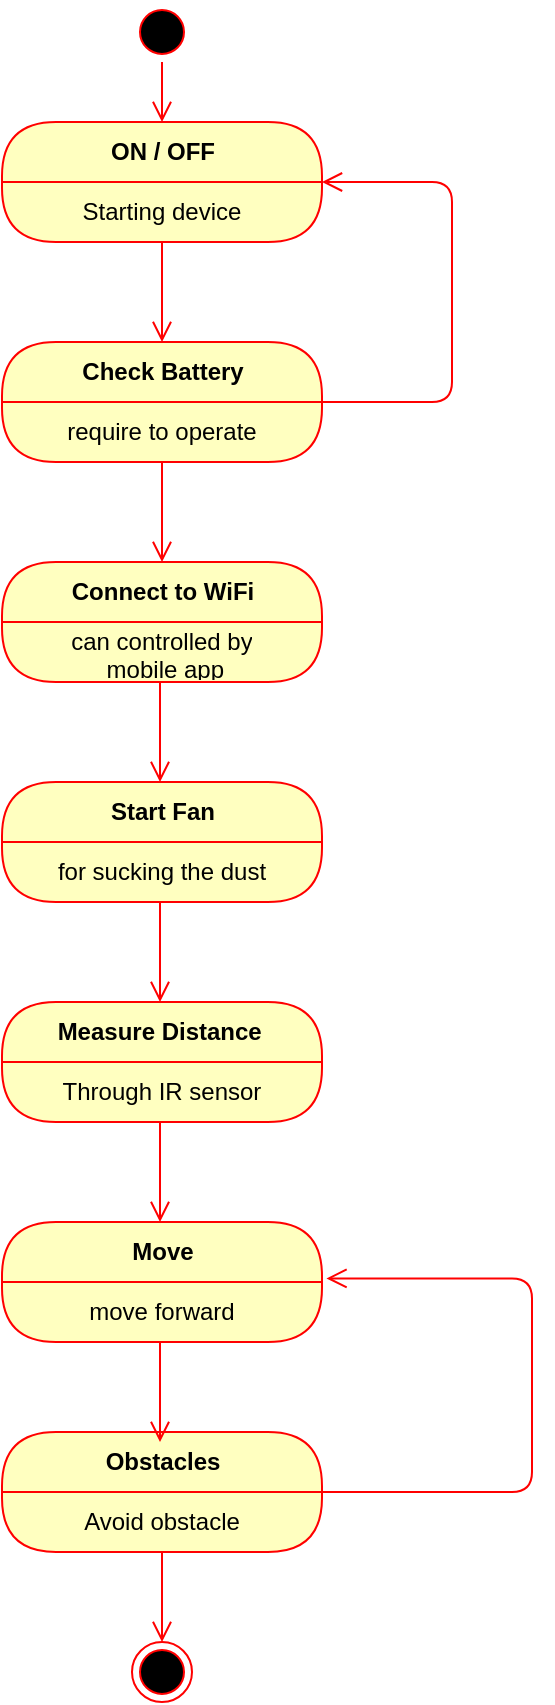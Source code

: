 <mxfile version="10.6.0" type="github"><diagram id="Pd0YVQy6RpO1D7DWIxUg" name="Page-1"><mxGraphModel dx="1250" dy="533" grid="1" gridSize="10" guides="1" tooltips="1" connect="1" arrows="1" fold="1" page="1" pageScale="1" pageWidth="850" pageHeight="1100" math="0" shadow="0"><root><mxCell id="0"/><mxCell id="1" parent="0"/><mxCell id="pmJXRs0H2CLUw5O94zik-1" value="" style="ellipse;html=1;shape=startState;fillColor=#000000;strokeColor=#ff0000;" vertex="1" parent="1"><mxGeometry x="120" y="60" width="30" height="30" as="geometry"/></mxCell><mxCell id="pmJXRs0H2CLUw5O94zik-2" value="" style="edgeStyle=orthogonalEdgeStyle;html=1;verticalAlign=bottom;endArrow=open;endSize=8;strokeColor=#ff0000;" edge="1" source="pmJXRs0H2CLUw5O94zik-1" parent="1"><mxGeometry relative="1" as="geometry"><mxPoint x="135" y="120" as="targetPoint"/></mxGeometry></mxCell><mxCell id="pmJXRs0H2CLUw5O94zik-3" value="ON / OFF" style="swimlane;html=1;fontStyle=1;align=center;verticalAlign=middle;childLayout=stackLayout;horizontal=1;startSize=30;horizontalStack=0;resizeParent=0;resizeLast=1;container=0;fontColor=#000000;collapsible=0;rounded=1;arcSize=30;strokeColor=#ff0000;fillColor=#ffffc0;swimlaneFillColor=#ffffc0;" vertex="1" parent="1"><mxGeometry x="55" y="120" width="160" height="60" as="geometry"/></mxCell><mxCell id="pmJXRs0H2CLUw5O94zik-4" value="Starting device" style="text;html=1;strokeColor=none;fillColor=none;align=center;verticalAlign=middle;spacingLeft=4;spacingRight=4;whiteSpace=wrap;overflow=hidden;rotatable=0;fontColor=#000000;" vertex="1" parent="pmJXRs0H2CLUw5O94zik-3"><mxGeometry y="30" width="160" height="30" as="geometry"/></mxCell><mxCell id="pmJXRs0H2CLUw5O94zik-5" value="" style="edgeStyle=orthogonalEdgeStyle;html=1;verticalAlign=bottom;endArrow=open;endSize=8;strokeColor=#ff0000;" edge="1" source="pmJXRs0H2CLUw5O94zik-3" parent="1"><mxGeometry relative="1" as="geometry"><mxPoint x="135" y="230" as="targetPoint"/></mxGeometry></mxCell><mxCell id="pmJXRs0H2CLUw5O94zik-6" value="Check Battery" style="swimlane;html=1;fontStyle=1;align=center;verticalAlign=middle;childLayout=stackLayout;horizontal=1;startSize=30;horizontalStack=0;resizeParent=0;resizeLast=1;container=0;fontColor=#000000;collapsible=0;rounded=1;arcSize=30;strokeColor=#ff0000;fillColor=#ffffc0;swimlaneFillColor=#ffffc0;" vertex="1" parent="1"><mxGeometry x="55" y="230" width="160" height="60" as="geometry"/></mxCell><mxCell id="pmJXRs0H2CLUw5O94zik-7" value="require to operate" style="text;html=1;strokeColor=none;fillColor=none;align=center;verticalAlign=middle;spacingLeft=4;spacingRight=4;whiteSpace=wrap;overflow=hidden;rotatable=0;fontColor=#000000;" vertex="1" parent="pmJXRs0H2CLUw5O94zik-6"><mxGeometry y="30" width="160" height="30" as="geometry"/></mxCell><mxCell id="pmJXRs0H2CLUw5O94zik-9" value="Subtitle" style="text;html=1;strokeColor=none;fillColor=none;align=center;verticalAlign=middle;spacingLeft=4;spacingRight=4;whiteSpace=wrap;overflow=hidden;rotatable=0;fontColor=#000000;" vertex="1" parent="pmJXRs0H2CLUw5O94zik-6"><mxGeometry y="60" width="160" as="geometry"/></mxCell><mxCell id="pmJXRs0H2CLUw5O94zik-8" value="" style="edgeStyle=orthogonalEdgeStyle;html=1;verticalAlign=bottom;endArrow=open;endSize=8;strokeColor=#ff0000;" edge="1" source="pmJXRs0H2CLUw5O94zik-6" parent="1"><mxGeometry relative="1" as="geometry"><mxPoint x="135" y="340" as="targetPoint"/></mxGeometry></mxCell><mxCell id="pmJXRs0H2CLUw5O94zik-10" value="Measure Distance&amp;nbsp;" style="swimlane;html=1;fontStyle=1;align=center;verticalAlign=middle;childLayout=stackLayout;horizontal=1;startSize=30;horizontalStack=0;resizeParent=0;resizeLast=1;container=0;fontColor=#000000;collapsible=0;rounded=1;arcSize=30;strokeColor=#ff0000;fillColor=#ffffc0;swimlaneFillColor=#ffffc0;" vertex="1" parent="1"><mxGeometry x="55" y="560" width="160" height="60" as="geometry"/></mxCell><mxCell id="pmJXRs0H2CLUw5O94zik-11" value="Through IR sensor" style="text;html=1;strokeColor=none;fillColor=none;align=center;verticalAlign=middle;spacingLeft=4;spacingRight=4;whiteSpace=wrap;overflow=hidden;rotatable=0;fontColor=#000000;" vertex="1" parent="pmJXRs0H2CLUw5O94zik-10"><mxGeometry y="30" width="160" height="30" as="geometry"/></mxCell><mxCell id="pmJXRs0H2CLUw5O94zik-17" value="Connect to WiFi" style="swimlane;html=1;fontStyle=1;align=center;verticalAlign=middle;childLayout=stackLayout;horizontal=1;startSize=30;horizontalStack=0;resizeParent=0;resizeLast=1;container=0;fontColor=#000000;collapsible=0;rounded=1;arcSize=30;strokeColor=#ff0000;fillColor=#ffffc0;swimlaneFillColor=#ffffc0;" vertex="1" parent="1"><mxGeometry x="55" y="340" width="160" height="60" as="geometry"/></mxCell><mxCell id="pmJXRs0H2CLUw5O94zik-18" value="can controlled by&lt;br&gt;&amp;nbsp;mobile app" style="text;html=1;strokeColor=none;fillColor=none;align=center;verticalAlign=middle;spacingLeft=4;spacingRight=4;whiteSpace=wrap;overflow=hidden;rotatable=0;fontColor=#000000;" vertex="1" parent="pmJXRs0H2CLUw5O94zik-17"><mxGeometry y="30" width="160" height="30" as="geometry"/></mxCell><mxCell id="pmJXRs0H2CLUw5O94zik-13" value="Start Fan" style="swimlane;html=1;fontStyle=1;align=center;verticalAlign=middle;childLayout=stackLayout;horizontal=1;startSize=30;horizontalStack=0;resizeParent=0;resizeLast=1;container=0;fontColor=#000000;collapsible=0;rounded=1;arcSize=30;strokeColor=#ff0000;fillColor=#ffffc0;swimlaneFillColor=#ffffc0;" vertex="1" parent="1"><mxGeometry x="55" y="450" width="160" height="60" as="geometry"/></mxCell><mxCell id="pmJXRs0H2CLUw5O94zik-14" value="for sucking the dust" style="text;html=1;strokeColor=none;fillColor=none;align=center;verticalAlign=middle;spacingLeft=4;spacingRight=4;whiteSpace=wrap;overflow=hidden;rotatable=0;fontColor=#000000;" vertex="1" parent="pmJXRs0H2CLUw5O94zik-13"><mxGeometry y="30" width="160" height="30" as="geometry"/></mxCell><mxCell id="pmJXRs0H2CLUw5O94zik-23" value="Move" style="swimlane;html=1;fontStyle=1;align=center;verticalAlign=middle;childLayout=stackLayout;horizontal=1;startSize=30;horizontalStack=0;resizeParent=0;resizeLast=1;container=0;fontColor=#000000;collapsible=0;rounded=1;arcSize=30;strokeColor=#ff0000;fillColor=#ffffc0;swimlaneFillColor=#ffffc0;" vertex="1" parent="1"><mxGeometry x="55" y="670" width="160" height="60" as="geometry"/></mxCell><mxCell id="pmJXRs0H2CLUw5O94zik-24" value="move forward" style="text;html=1;strokeColor=none;fillColor=none;align=center;verticalAlign=middle;spacingLeft=4;spacingRight=4;whiteSpace=wrap;overflow=hidden;rotatable=0;fontColor=#000000;" vertex="1" parent="pmJXRs0H2CLUw5O94zik-23"><mxGeometry y="30" width="160" height="30" as="geometry"/></mxCell><mxCell id="pmJXRs0H2CLUw5O94zik-26" value="" style="ellipse;html=1;shape=endState;fillColor=#000000;strokeColor=#ff0000;" vertex="1" parent="1"><mxGeometry x="120" y="880" width="30" height="30" as="geometry"/></mxCell><mxCell id="pmJXRs0H2CLUw5O94zik-32" value="" style="edgeStyle=orthogonalEdgeStyle;html=1;verticalAlign=bottom;endArrow=open;endSize=8;strokeColor=#ff0000;" edge="1" parent="1"><mxGeometry relative="1" as="geometry"><mxPoint x="134" y="450" as="targetPoint"/><mxPoint x="134" y="400" as="sourcePoint"/></mxGeometry></mxCell><mxCell id="pmJXRs0H2CLUw5O94zik-33" value="" style="edgeStyle=orthogonalEdgeStyle;html=1;verticalAlign=bottom;endArrow=open;endSize=8;strokeColor=#ff0000;" edge="1" parent="1"><mxGeometry relative="1" as="geometry"><mxPoint x="134" y="560" as="targetPoint"/><mxPoint x="134" y="510" as="sourcePoint"/></mxGeometry></mxCell><mxCell id="pmJXRs0H2CLUw5O94zik-34" value="" style="edgeStyle=orthogonalEdgeStyle;html=1;verticalAlign=bottom;endArrow=open;endSize=8;strokeColor=#ff0000;" edge="1" parent="1"><mxGeometry relative="1" as="geometry"><mxPoint x="134" y="670" as="targetPoint"/><mxPoint x="134" y="620" as="sourcePoint"/></mxGeometry></mxCell><mxCell id="pmJXRs0H2CLUw5O94zik-36" value="" style="edgeStyle=orthogonalEdgeStyle;html=1;verticalAlign=bottom;endArrow=open;endSize=8;strokeColor=#ff0000;entryX=1;entryY=0;entryDx=0;entryDy=0;entryPerimeter=0;" edge="1" parent="1" target="pmJXRs0H2CLUw5O94zik-4"><mxGeometry relative="1" as="geometry"><mxPoint x="290" y="150" as="targetPoint"/><mxPoint x="215" y="260" as="sourcePoint"/><Array as="points"><mxPoint x="215" y="260"/><mxPoint x="280" y="260"/><mxPoint x="280" y="150"/></Array></mxGeometry></mxCell><mxCell id="pmJXRs0H2CLUw5O94zik-37" value="Obstacles" style="swimlane;html=1;fontStyle=1;align=center;verticalAlign=middle;childLayout=stackLayout;horizontal=1;startSize=30;horizontalStack=0;resizeParent=0;resizeLast=1;container=0;fontColor=#000000;collapsible=0;rounded=1;arcSize=30;strokeColor=#ff0000;fillColor=#ffffc0;swimlaneFillColor=#ffffc0;" vertex="1" parent="1"><mxGeometry x="55" y="775" width="160" height="60" as="geometry"/></mxCell><mxCell id="pmJXRs0H2CLUw5O94zik-38" value="Avoid obstacle" style="text;html=1;strokeColor=none;fillColor=none;align=center;verticalAlign=middle;spacingLeft=4;spacingRight=4;whiteSpace=wrap;overflow=hidden;rotatable=0;fontColor=#000000;" vertex="1" parent="pmJXRs0H2CLUw5O94zik-37"><mxGeometry y="30" width="160" height="30" as="geometry"/></mxCell><mxCell id="pmJXRs0H2CLUw5O94zik-39" value="" style="edgeStyle=orthogonalEdgeStyle;html=1;verticalAlign=bottom;endArrow=open;endSize=8;strokeColor=#ff0000;" edge="1" source="pmJXRs0H2CLUw5O94zik-37" parent="1"><mxGeometry relative="1" as="geometry"><mxPoint x="135" y="880" as="targetPoint"/></mxGeometry></mxCell><mxCell id="pmJXRs0H2CLUw5O94zik-41" value="" style="edgeStyle=orthogonalEdgeStyle;html=1;verticalAlign=bottom;endArrow=open;endSize=8;strokeColor=#ff0000;" edge="1" parent="1"><mxGeometry relative="1" as="geometry"><mxPoint x="134" y="780" as="targetPoint"/><mxPoint x="134" y="730" as="sourcePoint"/></mxGeometry></mxCell><mxCell id="pmJXRs0H2CLUw5O94zik-42" value="" style="edgeStyle=orthogonalEdgeStyle;html=1;verticalAlign=bottom;endArrow=open;endSize=8;strokeColor=#ff0000;exitX=1;exitY=0.5;exitDx=0;exitDy=0;entryX=1.014;entryY=-0.06;entryDx=0;entryDy=0;entryPerimeter=0;" edge="1" parent="1" source="pmJXRs0H2CLUw5O94zik-37" target="pmJXRs0H2CLUw5O94zik-24"><mxGeometry relative="1" as="geometry"><mxPoint x="220" y="730" as="targetPoint"/><mxPoint x="260" y="800" as="sourcePoint"/><Array as="points"><mxPoint x="320" y="805"/><mxPoint x="320" y="698"/></Array></mxGeometry></mxCell></root></mxGraphModel></diagram></mxfile>